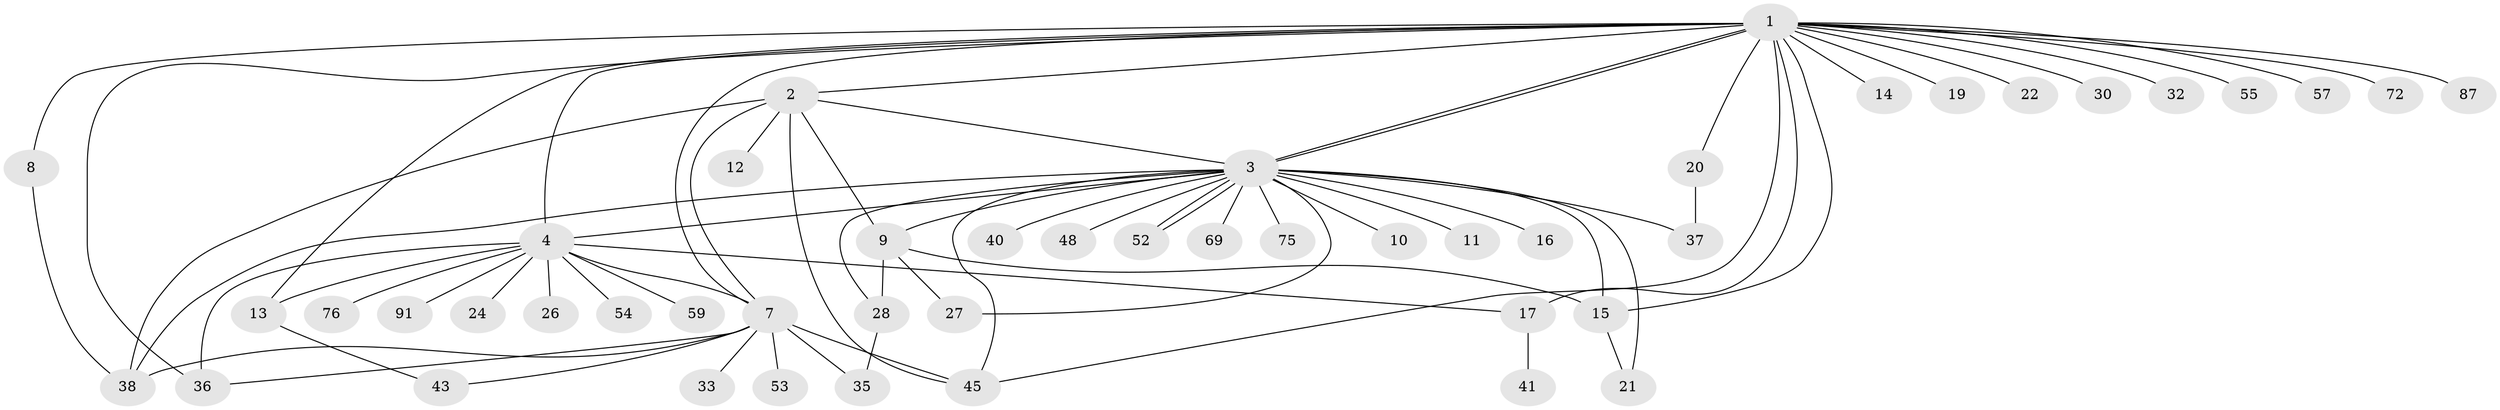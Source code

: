 // original degree distribution, {24: 0.010526315789473684, 7: 0.010526315789473684, 16: 0.010526315789473684, 12: 0.010526315789473684, 4: 0.10526315789473684, 5: 0.031578947368421054, 9: 0.010526315789473684, 2: 0.12631578947368421, 6: 0.021052631578947368, 1: 0.5368421052631579, 3: 0.12631578947368421}
// Generated by graph-tools (version 1.1) at 2025/14/03/09/25 04:14:37]
// undirected, 47 vertices, 71 edges
graph export_dot {
graph [start="1"]
  node [color=gray90,style=filled];
  1;
  2;
  3 [super="+6+5"];
  4;
  7 [super="+56+23+31+18"];
  8;
  9;
  10 [super="+51"];
  11;
  12;
  13;
  14;
  15 [super="+44+89+25"];
  16;
  17 [super="+39+85"];
  19;
  20 [super="+83"];
  21 [super="+63"];
  22;
  24;
  26 [super="+82"];
  27 [super="+94+61"];
  28 [super="+78+60+47"];
  30;
  32;
  33 [super="+46"];
  35 [super="+95+65"];
  36 [super="+64+79+68"];
  37;
  38 [super="+50+66"];
  40;
  41;
  43 [super="+49"];
  45 [super="+90+74"];
  48;
  52 [super="+62"];
  53;
  54;
  55;
  57;
  59;
  69;
  72;
  75;
  76;
  87;
  91;
  1 -- 2;
  1 -- 3 [weight=3];
  1 -- 3;
  1 -- 4;
  1 -- 7;
  1 -- 8;
  1 -- 13;
  1 -- 14;
  1 -- 15 [weight=2];
  1 -- 19;
  1 -- 20;
  1 -- 22;
  1 -- 30;
  1 -- 32;
  1 -- 36;
  1 -- 45;
  1 -- 55;
  1 -- 57;
  1 -- 72;
  1 -- 87;
  1 -- 17;
  2 -- 3;
  2 -- 9;
  2 -- 12;
  2 -- 38;
  2 -- 45;
  2 -- 7;
  3 -- 10;
  3 -- 16;
  3 -- 21;
  3 -- 27;
  3 -- 40;
  3 -- 48;
  3 -- 52;
  3 -- 52;
  3 -- 69;
  3 -- 45;
  3 -- 38;
  3 -- 4;
  3 -- 11;
  3 -- 75;
  3 -- 37;
  3 -- 9 [weight=2];
  3 -- 28;
  3 -- 15;
  4 -- 7;
  4 -- 13;
  4 -- 17;
  4 -- 24;
  4 -- 26;
  4 -- 54;
  4 -- 59;
  4 -- 76;
  4 -- 91;
  4 -- 36;
  7 -- 33;
  7 -- 45;
  7 -- 38;
  7 -- 36;
  7 -- 53;
  7 -- 43;
  7 -- 35;
  8 -- 38;
  9 -- 15;
  9 -- 28;
  9 -- 27;
  13 -- 43;
  15 -- 21;
  17 -- 41;
  20 -- 37;
  28 -- 35;
}
